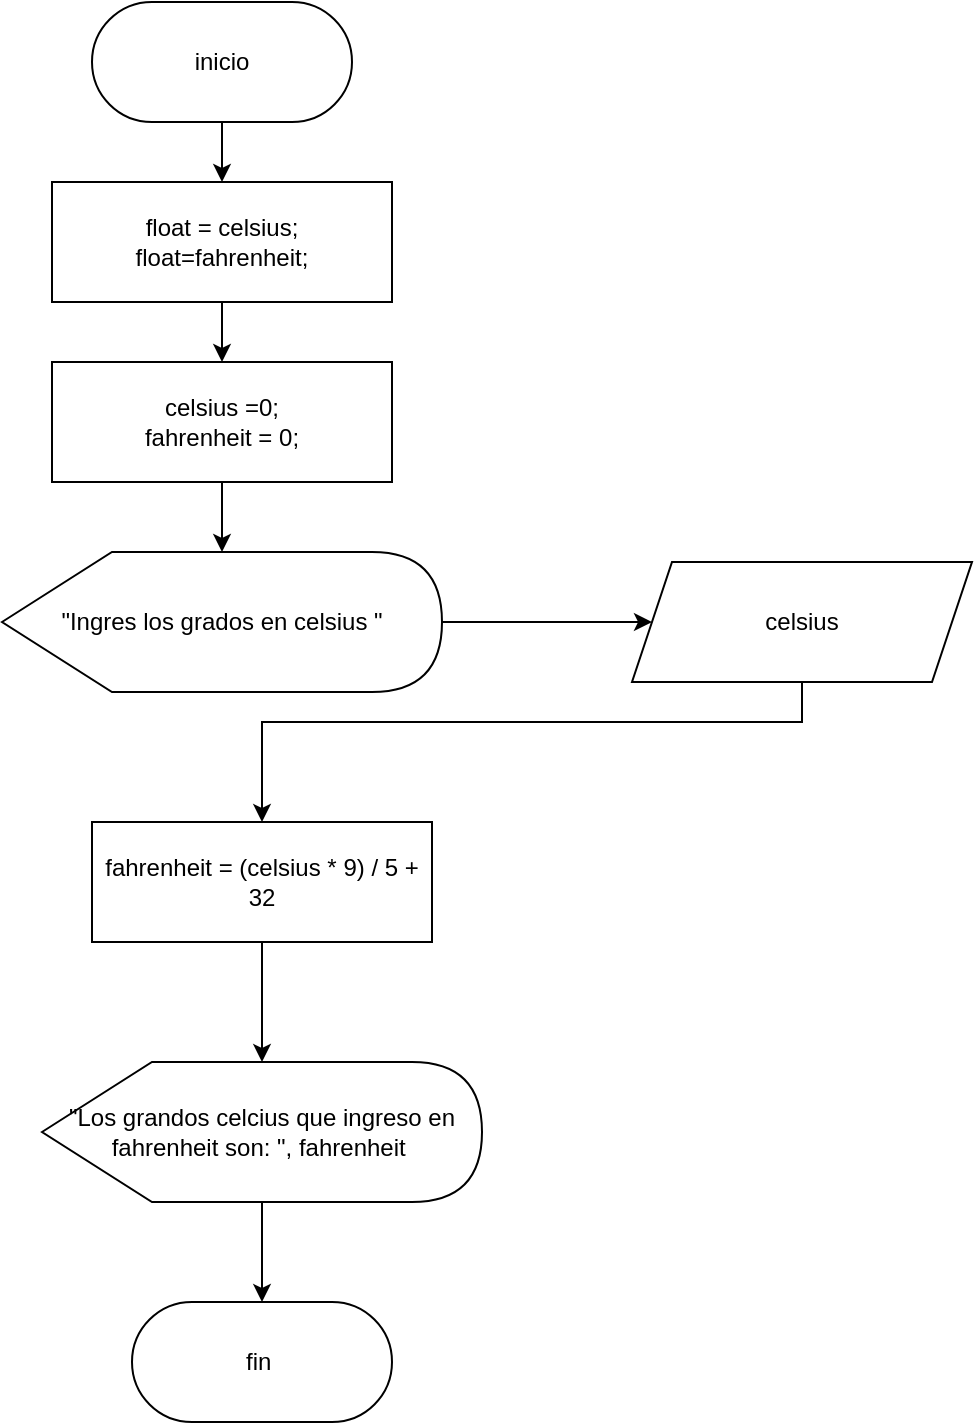 <mxfile version="27.0.9">
  <diagram name="Página-1" id="5fq2OQr3jq5WrRJO03WY">
    <mxGraphModel dx="703" dy="784" grid="1" gridSize="10" guides="1" tooltips="1" connect="1" arrows="1" fold="1" page="1" pageScale="1" pageWidth="827" pageHeight="1169" math="0" shadow="0">
      <root>
        <mxCell id="0" />
        <mxCell id="1" parent="0" />
        <mxCell id="Foxf44cuT000VNVh36QE-8" value="" style="edgeStyle=orthogonalEdgeStyle;rounded=0;orthogonalLoop=1;jettySize=auto;html=1;" edge="1" parent="1" source="Foxf44cuT000VNVh36QE-1" target="Foxf44cuT000VNVh36QE-2">
          <mxGeometry relative="1" as="geometry" />
        </mxCell>
        <mxCell id="Foxf44cuT000VNVh36QE-1" value="inicio" style="rounded=1;whiteSpace=wrap;html=1;arcSize=50;" vertex="1" parent="1">
          <mxGeometry x="370" y="40" width="130" height="60" as="geometry" />
        </mxCell>
        <mxCell id="Foxf44cuT000VNVh36QE-9" value="" style="edgeStyle=orthogonalEdgeStyle;rounded=0;orthogonalLoop=1;jettySize=auto;html=1;" edge="1" parent="1" source="Foxf44cuT000VNVh36QE-2" target="Foxf44cuT000VNVh36QE-3">
          <mxGeometry relative="1" as="geometry" />
        </mxCell>
        <mxCell id="Foxf44cuT000VNVh36QE-2" value="float = celsius;&lt;div&gt;float=fahrenheit;&lt;/div&gt;" style="rounded=0;whiteSpace=wrap;html=1;" vertex="1" parent="1">
          <mxGeometry x="350" y="130" width="170" height="60" as="geometry" />
        </mxCell>
        <mxCell id="Foxf44cuT000VNVh36QE-10" value="" style="edgeStyle=orthogonalEdgeStyle;rounded=0;orthogonalLoop=1;jettySize=auto;html=1;" edge="1" parent="1" source="Foxf44cuT000VNVh36QE-3" target="Foxf44cuT000VNVh36QE-4">
          <mxGeometry relative="1" as="geometry" />
        </mxCell>
        <mxCell id="Foxf44cuT000VNVh36QE-3" value="celsius =0;&lt;div&gt;fahrenheit = 0;&lt;/div&gt;" style="rounded=0;whiteSpace=wrap;html=1;" vertex="1" parent="1">
          <mxGeometry x="350" y="220" width="170" height="60" as="geometry" />
        </mxCell>
        <mxCell id="Foxf44cuT000VNVh36QE-11" value="" style="edgeStyle=orthogonalEdgeStyle;rounded=0;orthogonalLoop=1;jettySize=auto;html=1;" edge="1" parent="1" source="Foxf44cuT000VNVh36QE-4" target="Foxf44cuT000VNVh36QE-5">
          <mxGeometry relative="1" as="geometry" />
        </mxCell>
        <mxCell id="Foxf44cuT000VNVh36QE-4" value="&quot;Ingres los grados en celsius &quot;" style="shape=display;whiteSpace=wrap;html=1;rounded=0;strokeColor=default;align=center;verticalAlign=middle;fontFamily=Helvetica;fontSize=12;fontColor=default;fillColor=default;" vertex="1" parent="1">
          <mxGeometry x="325" y="315" width="220" height="70" as="geometry" />
        </mxCell>
        <mxCell id="Foxf44cuT000VNVh36QE-13" style="edgeStyle=orthogonalEdgeStyle;rounded=0;orthogonalLoop=1;jettySize=auto;html=1;" edge="1" parent="1" source="Foxf44cuT000VNVh36QE-5" target="Foxf44cuT000VNVh36QE-12">
          <mxGeometry relative="1" as="geometry">
            <Array as="points">
              <mxPoint x="725" y="400" />
              <mxPoint x="455" y="400" />
            </Array>
          </mxGeometry>
        </mxCell>
        <mxCell id="Foxf44cuT000VNVh36QE-5" value="celsius" style="shape=parallelogram;perimeter=parallelogramPerimeter;whiteSpace=wrap;html=1;fixedSize=1;rounded=0;strokeColor=default;align=center;verticalAlign=middle;fontFamily=Helvetica;fontSize=12;fontColor=default;fillColor=default;" vertex="1" parent="1">
          <mxGeometry x="640" y="320" width="170" height="60" as="geometry" />
        </mxCell>
        <mxCell id="Foxf44cuT000VNVh36QE-15" value="" style="edgeStyle=orthogonalEdgeStyle;rounded=0;orthogonalLoop=1;jettySize=auto;html=1;" edge="1" parent="1" source="Foxf44cuT000VNVh36QE-12" target="Foxf44cuT000VNVh36QE-14">
          <mxGeometry relative="1" as="geometry" />
        </mxCell>
        <mxCell id="Foxf44cuT000VNVh36QE-12" value="fahrenheit = (celsius * 9) / 5 + 32" style="rounded=0;whiteSpace=wrap;html=1;" vertex="1" parent="1">
          <mxGeometry x="370" y="450" width="170" height="60" as="geometry" />
        </mxCell>
        <mxCell id="Foxf44cuT000VNVh36QE-17" value="" style="edgeStyle=orthogonalEdgeStyle;rounded=0;orthogonalLoop=1;jettySize=auto;html=1;" edge="1" parent="1" source="Foxf44cuT000VNVh36QE-14" target="Foxf44cuT000VNVh36QE-16">
          <mxGeometry relative="1" as="geometry" />
        </mxCell>
        <mxCell id="Foxf44cuT000VNVh36QE-14" value="&quot;Los grandos celcius que ingreso en fahrenheit son: &quot;, fahrenheit&amp;nbsp;" style="shape=display;whiteSpace=wrap;html=1;rounded=0;strokeColor=default;align=center;verticalAlign=middle;fontFamily=Helvetica;fontSize=12;fontColor=default;fillColor=default;" vertex="1" parent="1">
          <mxGeometry x="345" y="570" width="220" height="70" as="geometry" />
        </mxCell>
        <mxCell id="Foxf44cuT000VNVh36QE-16" value="fin&amp;nbsp;" style="rounded=1;whiteSpace=wrap;html=1;arcSize=50;" vertex="1" parent="1">
          <mxGeometry x="390" y="690" width="130" height="60" as="geometry" />
        </mxCell>
      </root>
    </mxGraphModel>
  </diagram>
</mxfile>
